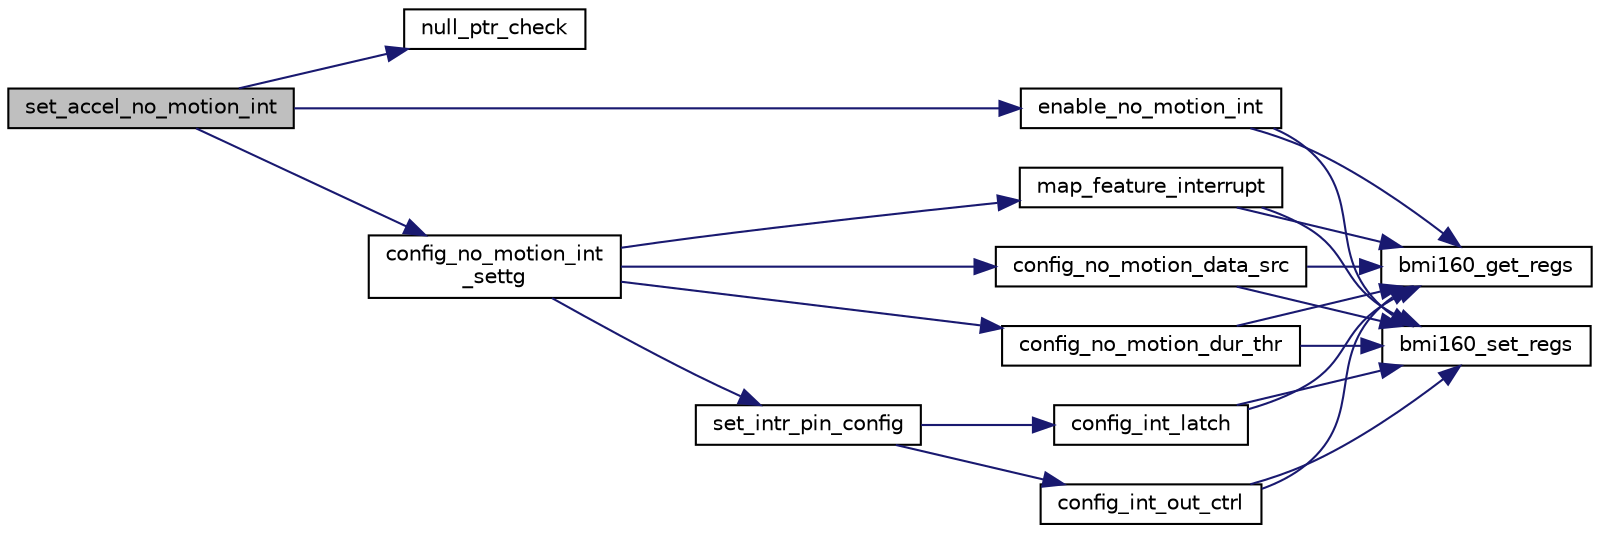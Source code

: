 digraph "set_accel_no_motion_int"
{
  edge [fontname="Helvetica",fontsize="10",labelfontname="Helvetica",labelfontsize="10"];
  node [fontname="Helvetica",fontsize="10",shape=record];
  rankdir="LR";
  Node1 [label="set_accel_no_motion_int",height=0.2,width=0.4,color="black", fillcolor="grey75", style="filled", fontcolor="black"];
  Node1 -> Node2 [color="midnightblue",fontsize="10",style="solid",fontname="Helvetica"];
  Node2 [label="null_ptr_check",height=0.2,width=0.4,color="black", fillcolor="white", style="filled",URL="$bmi160_8c.html#a7c59ba614abc7775f4bfcf6bf6dc3f0e",tooltip="This API is used to validate the device structure pointer for null conditions. "];
  Node1 -> Node3 [color="midnightblue",fontsize="10",style="solid",fontname="Helvetica"];
  Node3 [label="enable_no_motion_int",height=0.2,width=0.4,color="black", fillcolor="white", style="filled",URL="$bmi160_8c.html#abb02232fadb9fd7394fc917506c28f37",tooltip="This API enables the no motion/slow motion interrupt. "];
  Node3 -> Node4 [color="midnightblue",fontsize="10",style="solid",fontname="Helvetica"];
  Node4 [label="bmi160_get_regs",height=0.2,width=0.4,color="black", fillcolor="white", style="filled",URL="$bmi160_8c.html#a9bebc4a575526f49e625a87de9478e04",tooltip="This API reads the data from the given register address of sensor. "];
  Node3 -> Node5 [color="midnightblue",fontsize="10",style="solid",fontname="Helvetica"];
  Node5 [label="bmi160_set_regs",height=0.2,width=0.4,color="black", fillcolor="white", style="filled",URL="$bmi160_8c.html#a5bea435582a9fdb2c331f64b61e0d6c5",tooltip="This API writes the given data to the register address of sensor. "];
  Node1 -> Node6 [color="midnightblue",fontsize="10",style="solid",fontname="Helvetica"];
  Node6 [label="config_no_motion_int\l_settg",height=0.2,width=0.4,color="black", fillcolor="white", style="filled",URL="$bmi160_8c.html#a0dbb00706ea1bbdbdd8c24545fabd648",tooltip="This API configure the interrupt PIN setting for no motion/slow motion interrupt. ..."];
  Node6 -> Node7 [color="midnightblue",fontsize="10",style="solid",fontname="Helvetica"];
  Node7 [label="set_intr_pin_config",height=0.2,width=0.4,color="black", fillcolor="white", style="filled",URL="$bmi160_8c.html#ac8c8fb9cab8826a3dd5da5f1caff0be6",tooltip="This API configures the pins to fire the interrupt signal when it occurs. "];
  Node7 -> Node8 [color="midnightblue",fontsize="10",style="solid",fontname="Helvetica"];
  Node8 [label="config_int_out_ctrl",height=0.2,width=0.4,color="black", fillcolor="white", style="filled",URL="$bmi160_8c.html#adfdf621d43c30d1725e3b0d90121897b",tooltip="This API configure the behavioural setting of interrupt pin. "];
  Node8 -> Node4 [color="midnightblue",fontsize="10",style="solid",fontname="Helvetica"];
  Node8 -> Node5 [color="midnightblue",fontsize="10",style="solid",fontname="Helvetica"];
  Node7 -> Node9 [color="midnightblue",fontsize="10",style="solid",fontname="Helvetica"];
  Node9 [label="config_int_latch",height=0.2,width=0.4,color="black", fillcolor="white", style="filled",URL="$bmi160_8c.html#aa35edab511d1366601fa47a0b9632a6b",tooltip="This API configure the mode(input enable, latch or non-latch) of interrupt pin. "];
  Node9 -> Node4 [color="midnightblue",fontsize="10",style="solid",fontname="Helvetica"];
  Node9 -> Node5 [color="midnightblue",fontsize="10",style="solid",fontname="Helvetica"];
  Node6 -> Node10 [color="midnightblue",fontsize="10",style="solid",fontname="Helvetica"];
  Node10 [label="map_feature_interrupt",height=0.2,width=0.4,color="black", fillcolor="white", style="filled",URL="$bmi160_8c.html#a84e4d42010bbcb038937a2a56110fb8a",tooltip="This API is used to map/unmap the Any/Sig motion, Step det/Low-g, Double tap, Single tap..."];
  Node10 -> Node4 [color="midnightblue",fontsize="10",style="solid",fontname="Helvetica"];
  Node10 -> Node5 [color="midnightblue",fontsize="10",style="solid",fontname="Helvetica"];
  Node6 -> Node11 [color="midnightblue",fontsize="10",style="solid",fontname="Helvetica"];
  Node11 [label="config_no_motion_data_src",height=0.2,width=0.4,color="black", fillcolor="white", style="filled",URL="$bmi160_8c.html#a8251afc1de862325cb253ace35d524b9",tooltip="This API configure the source of interrupt for no motion. "];
  Node11 -> Node4 [color="midnightblue",fontsize="10",style="solid",fontname="Helvetica"];
  Node11 -> Node5 [color="midnightblue",fontsize="10",style="solid",fontname="Helvetica"];
  Node6 -> Node12 [color="midnightblue",fontsize="10",style="solid",fontname="Helvetica"];
  Node12 [label="config_no_motion_dur_thr",height=0.2,width=0.4,color="black", fillcolor="white", style="filled",URL="$bmi160_8c.html#ad6fce17f84fa3d53fb77f4395f5d3f1b",tooltip="This API configure the duration and threshold of no motion/slow motion interrupt along with selection..."];
  Node12 -> Node4 [color="midnightblue",fontsize="10",style="solid",fontname="Helvetica"];
  Node12 -> Node5 [color="midnightblue",fontsize="10",style="solid",fontname="Helvetica"];
}
